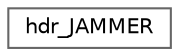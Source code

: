 digraph "Graphical Class Hierarchy"
{
 // LATEX_PDF_SIZE
  bgcolor="transparent";
  edge [fontname=Helvetica,fontsize=10,labelfontname=Helvetica,labelfontsize=10];
  node [fontname=Helvetica,fontsize=10,shape=box,height=0.2,width=0.4];
  rankdir="LR";
  Node0 [id="Node000000",label="hdr_JAMMER",height=0.2,width=0.4,color="grey40", fillcolor="white", style="filled",URL="$structhdr__JAMMER.html",tooltip="Header of the JAMMER message."];
}
